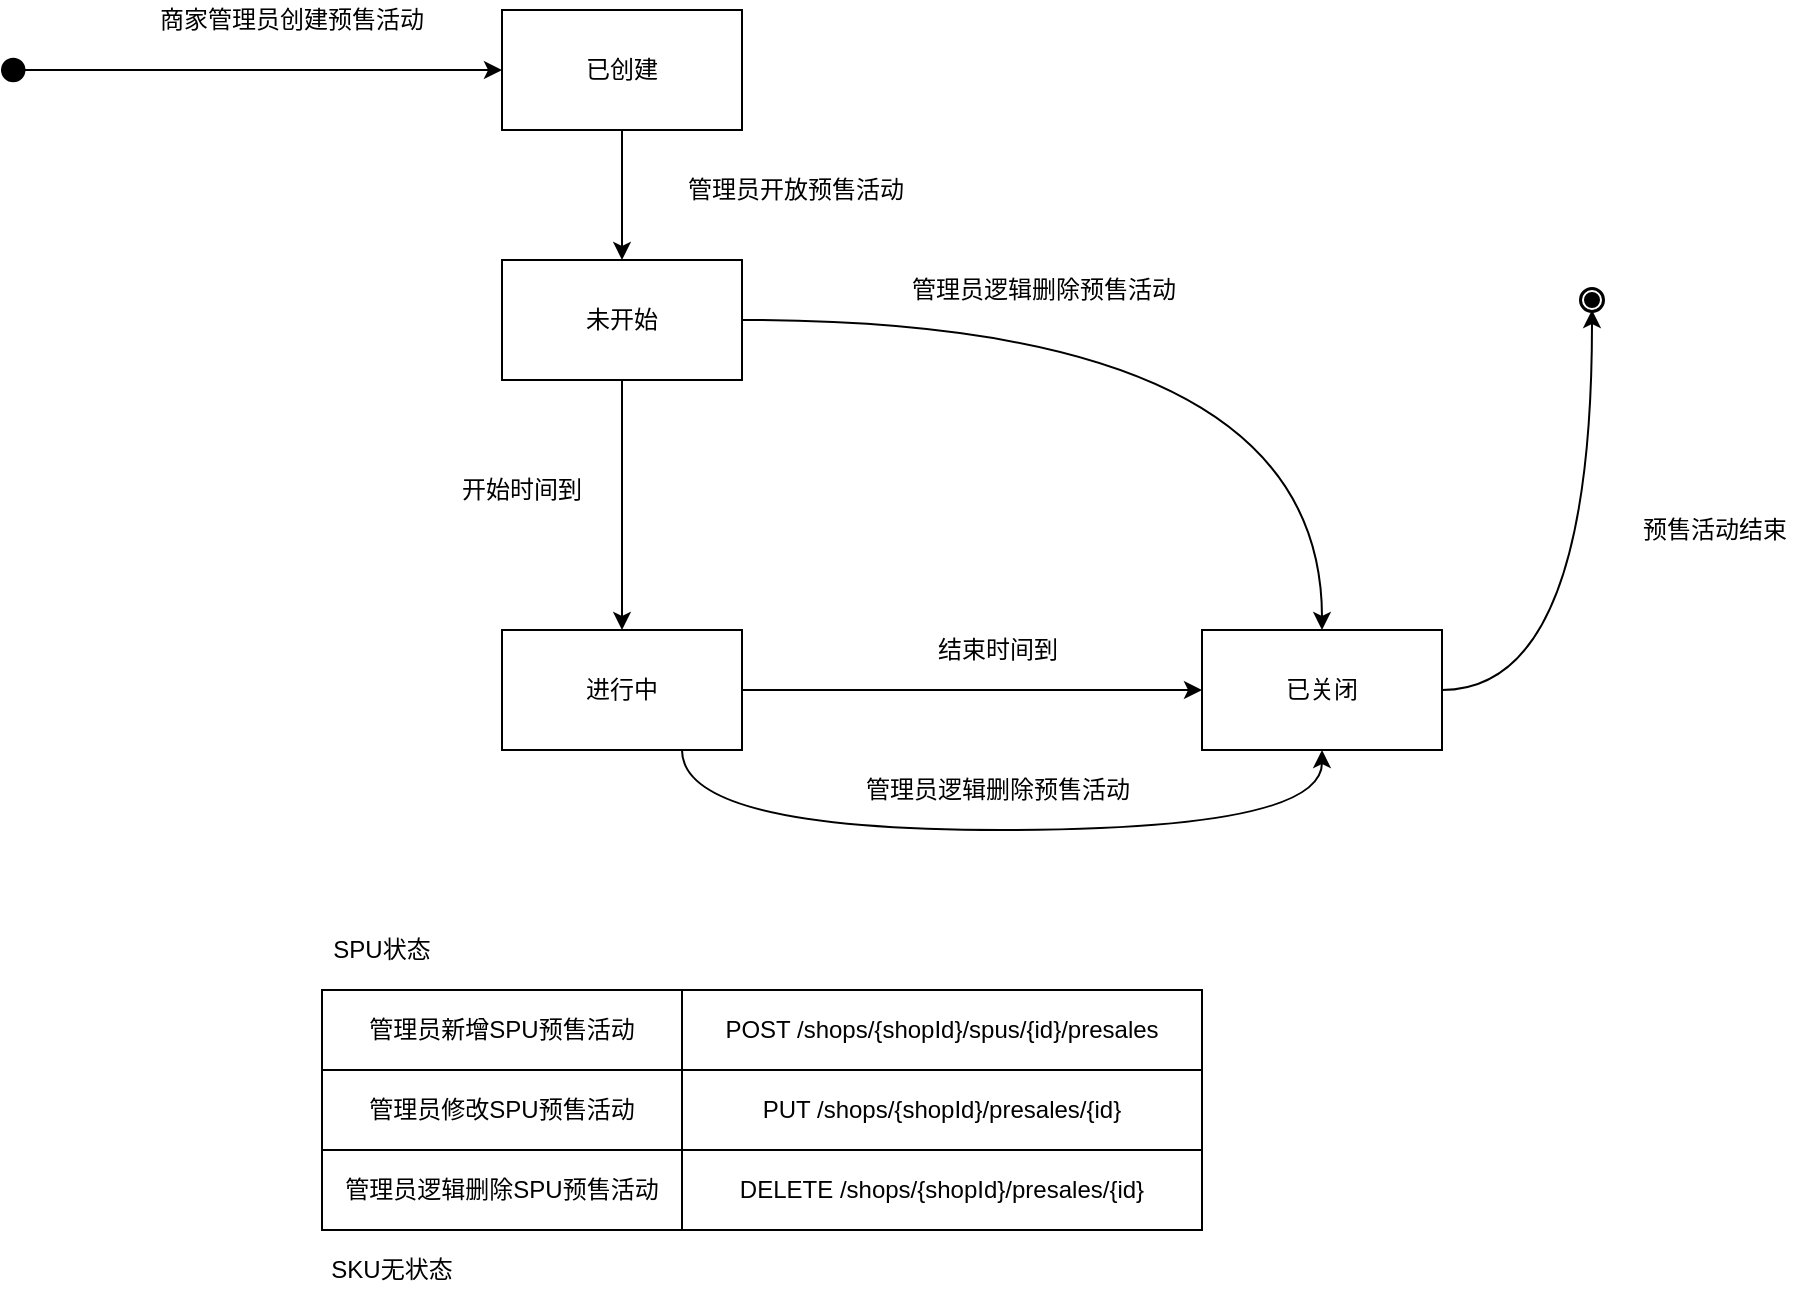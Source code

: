 <mxfile version="13.8.8" type="github">
  <diagram id="baO0POOujpLAagc7hYty" name="Page-1">
    <mxGraphModel dx="1038" dy="524" grid="1" gridSize="10" guides="1" tooltips="1" connect="1" arrows="1" fold="1" page="1" pageScale="1" pageWidth="827" pageHeight="1169" math="0" shadow="0">
      <root>
        <mxCell id="0" />
        <mxCell id="1" parent="0" />
        <mxCell id="afA0k3A63ngMIBR7NG_--1" value="" style="shape=mxgraph.bpmn.shape;html=1;verticalLabelPosition=bottom;labelBackgroundColor=#ffffff;verticalAlign=top;align=center;perimeter=ellipsePerimeter;outlineConnect=0;outline=end;symbol=terminate;shadow=0;" parent="1" vertex="1">
          <mxGeometry x="880" y="160" width="10" height="10" as="geometry" />
        </mxCell>
        <mxCell id="afA0k3A63ngMIBR7NG_--2" style="edgeStyle=orthogonalEdgeStyle;rounded=0;orthogonalLoop=1;jettySize=auto;html=1;" parent="1" source="afA0k3A63ngMIBR7NG_--3" target="afA0k3A63ngMIBR7NG_--19" edge="1">
          <mxGeometry relative="1" as="geometry" />
        </mxCell>
        <mxCell id="afA0k3A63ngMIBR7NG_--3" value="" style="ellipse;whiteSpace=wrap;html=1;aspect=fixed;shadow=0;fillColor=#000000;" parent="1" vertex="1">
          <mxGeometry x="90" y="44.38" width="11.25" height="11.25" as="geometry" />
        </mxCell>
        <mxCell id="afA0k3A63ngMIBR7NG_--4" style="edgeStyle=orthogonalEdgeStyle;rounded=0;orthogonalLoop=1;jettySize=auto;html=1;" parent="1" source="afA0k3A63ngMIBR7NG_--6" target="afA0k3A63ngMIBR7NG_--12" edge="1">
          <mxGeometry relative="1" as="geometry" />
        </mxCell>
        <mxCell id="afA0k3A63ngMIBR7NG_--5" style="edgeStyle=orthogonalEdgeStyle;rounded=0;orthogonalLoop=1;jettySize=auto;html=1;curved=1;" parent="1" source="afA0k3A63ngMIBR7NG_--6" target="afA0k3A63ngMIBR7NG_--8" edge="1">
          <mxGeometry relative="1" as="geometry" />
        </mxCell>
        <mxCell id="afA0k3A63ngMIBR7NG_--6" value="未开始" style="rounded=0;whiteSpace=wrap;html=1;shadow=0;fillColor=#FFFFFF;" parent="1" vertex="1">
          <mxGeometry x="340" y="145" width="120" height="60" as="geometry" />
        </mxCell>
        <mxCell id="afA0k3A63ngMIBR7NG_--7" style="edgeStyle=orthogonalEdgeStyle;rounded=0;orthogonalLoop=1;jettySize=auto;html=1;curved=1;" parent="1" source="afA0k3A63ngMIBR7NG_--8" target="afA0k3A63ngMIBR7NG_--1" edge="1">
          <mxGeometry relative="1" as="geometry" />
        </mxCell>
        <mxCell id="afA0k3A63ngMIBR7NG_--8" value="已关闭" style="rounded=0;whiteSpace=wrap;html=1;shadow=0;fillColor=#FFFFFF;" parent="1" vertex="1">
          <mxGeometry x="690" y="330" width="120" height="60" as="geometry" />
        </mxCell>
        <mxCell id="afA0k3A63ngMIBR7NG_--9" value="商家管理员创建预售活动" style="text;html=1;strokeColor=none;fillColor=none;align=center;verticalAlign=middle;whiteSpace=wrap;rounded=0;shadow=0;" parent="1" vertex="1">
          <mxGeometry x="160" y="15" width="150" height="20" as="geometry" />
        </mxCell>
        <mxCell id="afA0k3A63ngMIBR7NG_--10" style="edgeStyle=orthogonalEdgeStyle;rounded=0;orthogonalLoop=1;jettySize=auto;html=1;curved=1;exitX=0.75;exitY=1;exitDx=0;exitDy=0;" parent="1" source="afA0k3A63ngMIBR7NG_--12" target="afA0k3A63ngMIBR7NG_--8" edge="1">
          <mxGeometry relative="1" as="geometry">
            <Array as="points">
              <mxPoint x="430" y="430" />
              <mxPoint x="750" y="430" />
            </Array>
          </mxGeometry>
        </mxCell>
        <mxCell id="afA0k3A63ngMIBR7NG_--11" style="edgeStyle=orthogonalEdgeStyle;curved=1;rounded=0;orthogonalLoop=1;jettySize=auto;html=1;" parent="1" source="afA0k3A63ngMIBR7NG_--12" target="afA0k3A63ngMIBR7NG_--8" edge="1">
          <mxGeometry relative="1" as="geometry" />
        </mxCell>
        <mxCell id="afA0k3A63ngMIBR7NG_--12" value="进行中" style="rounded=0;whiteSpace=wrap;html=1;shadow=0;fillColor=#FFFFFF;" parent="1" vertex="1">
          <mxGeometry x="340" y="330" width="120" height="60" as="geometry" />
        </mxCell>
        <mxCell id="afA0k3A63ngMIBR7NG_--13" value="开始时间到" style="text;html=1;strokeColor=none;fillColor=none;align=center;verticalAlign=middle;whiteSpace=wrap;rounded=0;shadow=0;" parent="1" vertex="1">
          <mxGeometry x="310" y="250" width="80" height="20" as="geometry" />
        </mxCell>
        <mxCell id="afA0k3A63ngMIBR7NG_--14" value="结束时间到" style="text;html=1;strokeColor=none;fillColor=none;align=center;verticalAlign=middle;whiteSpace=wrap;rounded=0;shadow=0;" parent="1" vertex="1">
          <mxGeometry x="553" y="330" width="70" height="20" as="geometry" />
        </mxCell>
        <mxCell id="afA0k3A63ngMIBR7NG_--15" value="管理员逻辑删除预售活动" style="text;html=1;strokeColor=none;fillColor=none;align=center;verticalAlign=middle;whiteSpace=wrap;rounded=0;shadow=0;" parent="1" vertex="1">
          <mxGeometry x="538" y="150" width="146" height="20" as="geometry" />
        </mxCell>
        <mxCell id="afA0k3A63ngMIBR7NG_--16" value="预售活动结束" style="text;html=1;strokeColor=none;fillColor=none;align=center;verticalAlign=middle;whiteSpace=wrap;rounded=0;shadow=0;" parent="1" vertex="1">
          <mxGeometry x="900" y="270" width="93" height="20" as="geometry" />
        </mxCell>
        <mxCell id="afA0k3A63ngMIBR7NG_--17" value="管理员逻辑删除预售活动" style="text;html=1;strokeColor=none;fillColor=none;align=center;verticalAlign=middle;whiteSpace=wrap;rounded=0;shadow=0;" parent="1" vertex="1">
          <mxGeometry x="515" y="400" width="146" height="20" as="geometry" />
        </mxCell>
        <mxCell id="afA0k3A63ngMIBR7NG_--18" style="edgeStyle=orthogonalEdgeStyle;rounded=0;orthogonalLoop=1;jettySize=auto;html=1;" parent="1" source="afA0k3A63ngMIBR7NG_--19" target="afA0k3A63ngMIBR7NG_--6" edge="1">
          <mxGeometry relative="1" as="geometry" />
        </mxCell>
        <mxCell id="afA0k3A63ngMIBR7NG_--19" value="已创建" style="rounded=0;whiteSpace=wrap;html=1;" parent="1" vertex="1">
          <mxGeometry x="340" y="20" width="120" height="60" as="geometry" />
        </mxCell>
        <mxCell id="afA0k3A63ngMIBR7NG_--20" value="管理员开放预售活动" style="text;html=1;strokeColor=none;fillColor=none;align=center;verticalAlign=middle;whiteSpace=wrap;rounded=0;" parent="1" vertex="1">
          <mxGeometry x="414" y="100" width="146" height="20" as="geometry" />
        </mxCell>
        <mxCell id="WmkqcMxoooxkoH0v1Bdv-1" value="" style="shape=table;html=1;whiteSpace=wrap;startSize=0;container=1;collapsible=0;childLayout=tableLayout;" parent="1" vertex="1">
          <mxGeometry x="250" y="510" width="440" height="120" as="geometry" />
        </mxCell>
        <mxCell id="WmkqcMxoooxkoH0v1Bdv-2" value="" style="shape=partialRectangle;html=1;whiteSpace=wrap;collapsible=0;dropTarget=0;pointerEvents=0;fillColor=none;top=0;left=0;bottom=0;right=0;points=[[0,0.5],[1,0.5]];portConstraint=eastwest;" parent="WmkqcMxoooxkoH0v1Bdv-1" vertex="1">
          <mxGeometry width="440" height="40" as="geometry" />
        </mxCell>
        <mxCell id="WmkqcMxoooxkoH0v1Bdv-3" value="管理员新增SPU预售活动" style="shape=partialRectangle;html=1;whiteSpace=wrap;connectable=0;overflow=hidden;fillColor=none;top=0;left=0;bottom=0;right=0;" parent="WmkqcMxoooxkoH0v1Bdv-2" vertex="1">
          <mxGeometry width="180" height="40" as="geometry" />
        </mxCell>
        <mxCell id="WmkqcMxoooxkoH0v1Bdv-4" value="POST /shops/{shopId}/spus/{id}/presales" style="shape=partialRectangle;html=1;whiteSpace=wrap;connectable=0;overflow=hidden;fillColor=none;top=0;left=0;bottom=0;right=0;" parent="WmkqcMxoooxkoH0v1Bdv-2" vertex="1">
          <mxGeometry x="180" width="260" height="40" as="geometry" />
        </mxCell>
        <mxCell id="WmkqcMxoooxkoH0v1Bdv-5" value="" style="shape=partialRectangle;html=1;whiteSpace=wrap;collapsible=0;dropTarget=0;pointerEvents=0;fillColor=none;top=0;left=0;bottom=0;right=0;points=[[0,0.5],[1,0.5]];portConstraint=eastwest;" parent="WmkqcMxoooxkoH0v1Bdv-1" vertex="1">
          <mxGeometry y="40" width="440" height="40" as="geometry" />
        </mxCell>
        <mxCell id="WmkqcMxoooxkoH0v1Bdv-6" value="管理员修改SPU预售活动" style="shape=partialRectangle;html=1;whiteSpace=wrap;connectable=0;overflow=hidden;fillColor=none;top=0;left=0;bottom=0;right=0;" parent="WmkqcMxoooxkoH0v1Bdv-5" vertex="1">
          <mxGeometry width="180" height="40" as="geometry" />
        </mxCell>
        <mxCell id="WmkqcMxoooxkoH0v1Bdv-7" value="PUT /shops/{shopId}/presales/{id}" style="shape=partialRectangle;html=1;whiteSpace=wrap;connectable=0;overflow=hidden;fillColor=none;top=0;left=0;bottom=0;right=0;" parent="WmkqcMxoooxkoH0v1Bdv-5" vertex="1">
          <mxGeometry x="180" width="260" height="40" as="geometry" />
        </mxCell>
        <mxCell id="WmkqcMxoooxkoH0v1Bdv-8" value="" style="shape=partialRectangle;html=1;whiteSpace=wrap;collapsible=0;dropTarget=0;pointerEvents=0;fillColor=none;top=0;left=0;bottom=0;right=0;points=[[0,0.5],[1,0.5]];portConstraint=eastwest;" parent="WmkqcMxoooxkoH0v1Bdv-1" vertex="1">
          <mxGeometry y="80" width="440" height="40" as="geometry" />
        </mxCell>
        <mxCell id="WmkqcMxoooxkoH0v1Bdv-9" value="管理员逻辑删除SPU预售活动" style="shape=partialRectangle;html=1;whiteSpace=wrap;connectable=0;overflow=hidden;fillColor=none;top=0;left=0;bottom=0;right=0;" parent="WmkqcMxoooxkoH0v1Bdv-8" vertex="1">
          <mxGeometry width="180" height="40" as="geometry" />
        </mxCell>
        <mxCell id="WmkqcMxoooxkoH0v1Bdv-10" value="DELETE /shops/{shopId}/presales/{id}" style="shape=partialRectangle;html=1;whiteSpace=wrap;connectable=0;overflow=hidden;fillColor=none;top=0;left=0;bottom=0;right=0;" parent="WmkqcMxoooxkoH0v1Bdv-8" vertex="1">
          <mxGeometry x="180" width="260" height="40" as="geometry" />
        </mxCell>
        <mxCell id="IYxsneba1BlLnsKSMUV4-1" value="SPU状态" style="text;html=1;strokeColor=none;fillColor=none;align=center;verticalAlign=middle;whiteSpace=wrap;rounded=0;" vertex="1" parent="1">
          <mxGeometry x="245" y="480" width="70" height="20" as="geometry" />
        </mxCell>
        <mxCell id="IYxsneba1BlLnsKSMUV4-2" value="SKU无状态" style="text;html=1;strokeColor=none;fillColor=none;align=center;verticalAlign=middle;whiteSpace=wrap;rounded=0;" vertex="1" parent="1">
          <mxGeometry x="245" y="640" width="80" height="20" as="geometry" />
        </mxCell>
      </root>
    </mxGraphModel>
  </diagram>
</mxfile>
